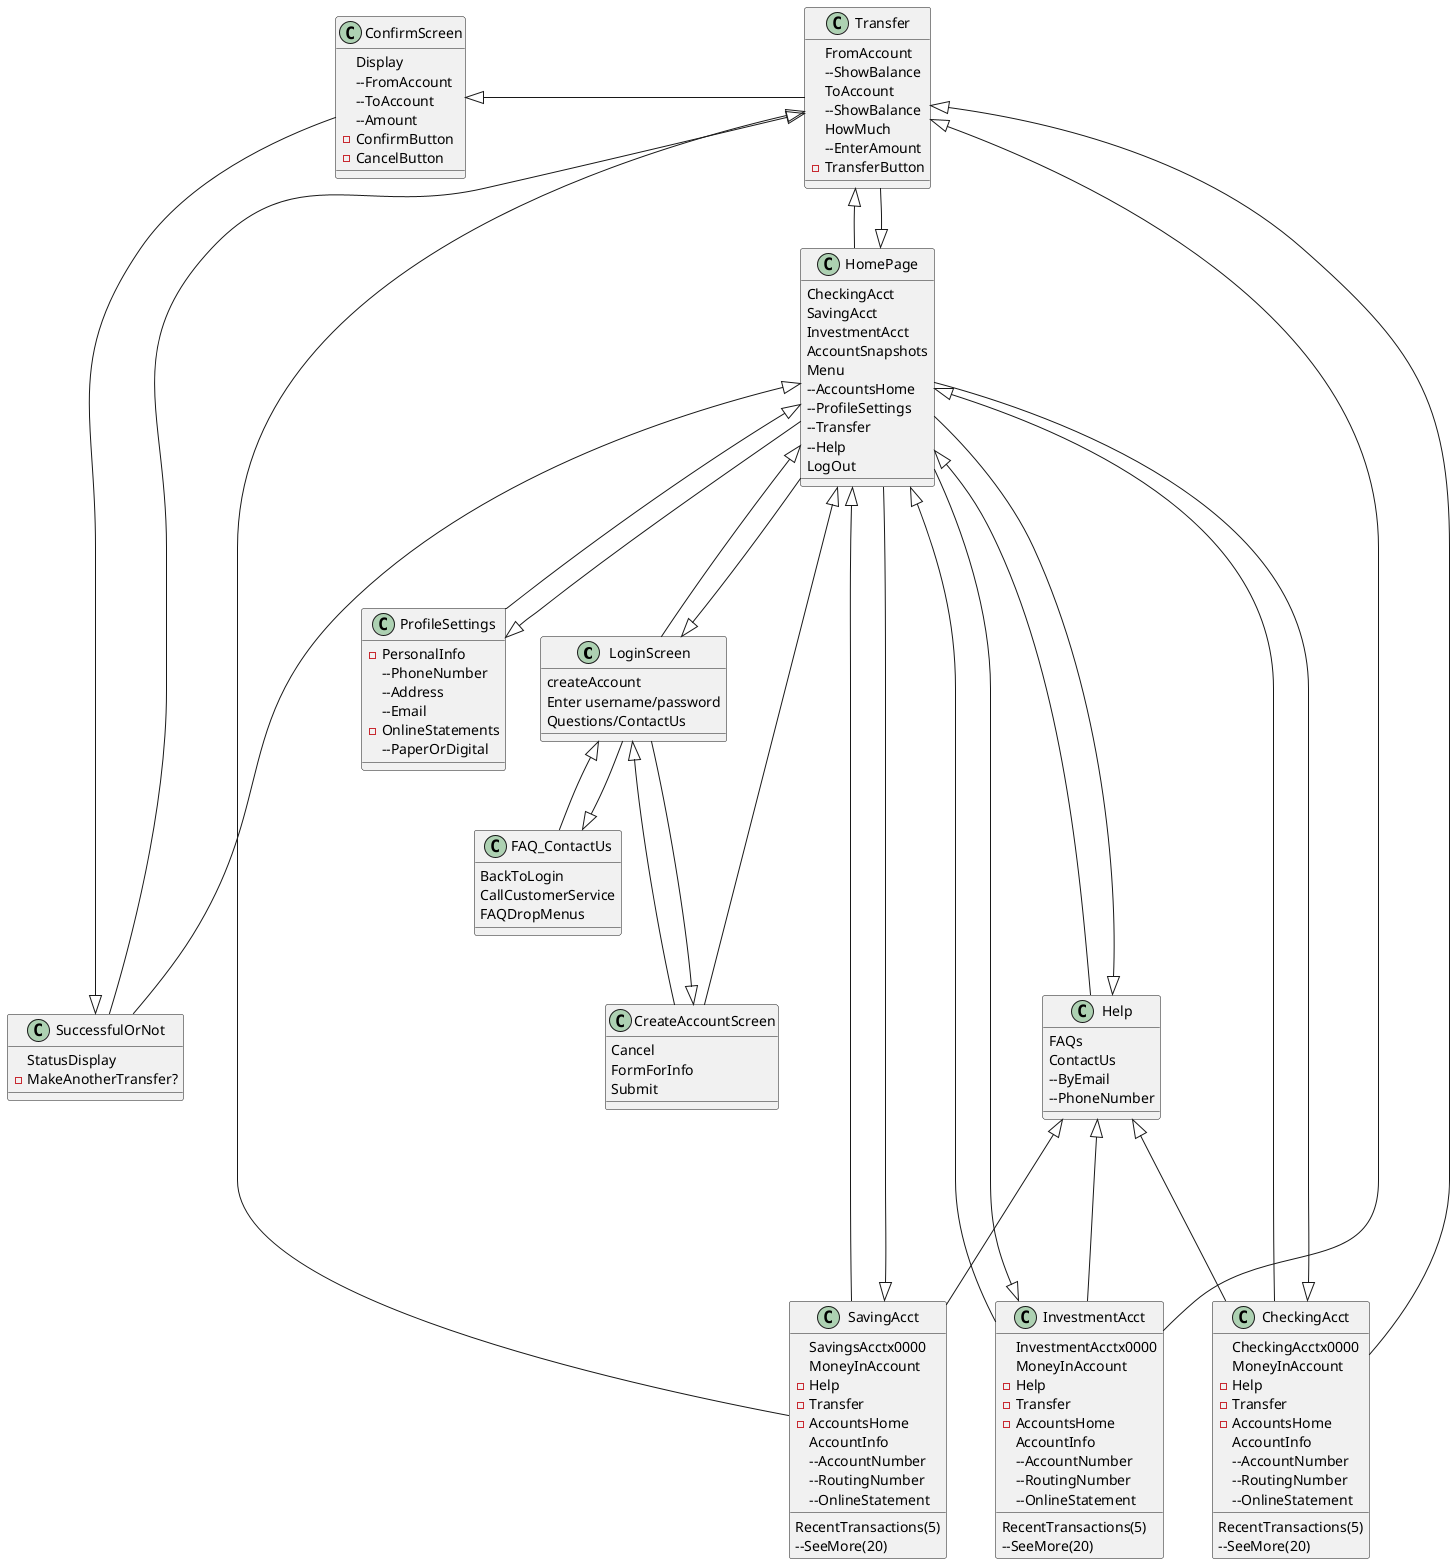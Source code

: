 @startuml
'https://plantuml.com/sequence-diagram

Class LoginScreen {
createAccount
Enter username/password
Questions/ContactUs
}

Class HomePage {
CheckingAcct
SavingAcct
InvestmentAcct
AccountSnapshots
Menu
--AccountsHome
--ProfileSettings
--Transfer
--Help
LogOut
}
Class CreateAccountScreen {
Cancel
FormForInfo
Submit
}
Class FAQ_ContactUs {
BackToLogin
CallCustomerService
FAQDropMenus
}

Class CheckingAcct {
CheckingAcctx0000
MoneyInAccount
RecentTransactions(5)
--SeeMore(20)
-Help
-Transfer
-AccountsHome
AccountInfo
--AccountNumber
--RoutingNumber
--OnlineStatement
}
Class SavingAcct {
SavingsAcctx0000
MoneyInAccount
RecentTransactions(5)
--SeeMore(20)
-Help
-Transfer
-AccountsHome
AccountInfo
--AccountNumber
--RoutingNumber
--OnlineStatement
}
Class InvestmentAcct {
InvestmentAcctx0000
MoneyInAccount
RecentTransactions(5)
--SeeMore(20)
-Help
-Transfer
-AccountsHome
AccountInfo
--AccountNumber
--RoutingNumber
--OnlineStatement
}

Class ProfileSettings {
- PersonalInfo
--PhoneNumber
--Address
--Email
- OnlineStatements
--PaperOrDigital
}

Class Transfer {
FromAccount
--ShowBalance
ToAccount
--ShowBalance
HowMuch
--EnterAmount
-TransferButton
}
Class ConfirmScreen {
Display
--FromAccount
--ToAccount
--Amount
-ConfirmButton
-CancelButton
}
Class SuccessfulOrNot {
StatusDisplay
-MakeAnotherTransfer?
}

Class Help {
FAQs
ContactUs
--ByEmail
--PhoneNumber
}


'LOGIN PAGE INTERACTION
'if they log in
HomePage <|--- LoginScreen
LoginScreen <|--- HomePage
'if create account
CreateAccountScreen <|--- LoginScreen
LoginScreen <|--- CreateAccountScreen
'After account created
HomePage <|-- CreateAccountScreen
'if questions/contact
LoginScreen <|-- FAQ_ContactUs
FAQ_ContactUs <|-- LoginScreen


'HOMEPAGE INTERACTION
'to CheckingAccount
CheckingAcct <|---- HomePage
HomePage <|---- CheckingAcct
'to SavingsAccount
SavingAcct <|---- HomePage
HomePage <|---- SavingAcct
'to InvestmentAccount
InvestmentAcct <|---- HomePage
HomePage <|---- InvestmentAcct
'to ProfileSettings
ProfileSettings <|--- HomePage
HomePage <|--- ProfileSettings
'to Transfer
Transfer <|-- HomePage
HomePage <|-- Transfer

'TRANSFER INTERACTION
ConfirmScreen <|- Transfer
SuccessfulOrNot <|--- ConfirmScreen
Transfer <|-- SuccessfulOrNot
HomePage <|----- SuccessfulOrNot

'HELP INTERACTION
HomePage <|----- Help
Help <|----- HomePage

'ACCOUNTS HELP TRANSFER
Help <|---- CheckingAcct
Help <|---- SavingAcct
Help <|---- InvestmentAcct
Transfer <|---- CheckingAcct
Transfer <|---- SavingAcct
Transfer <|---- InvestmentAcct



@enduml